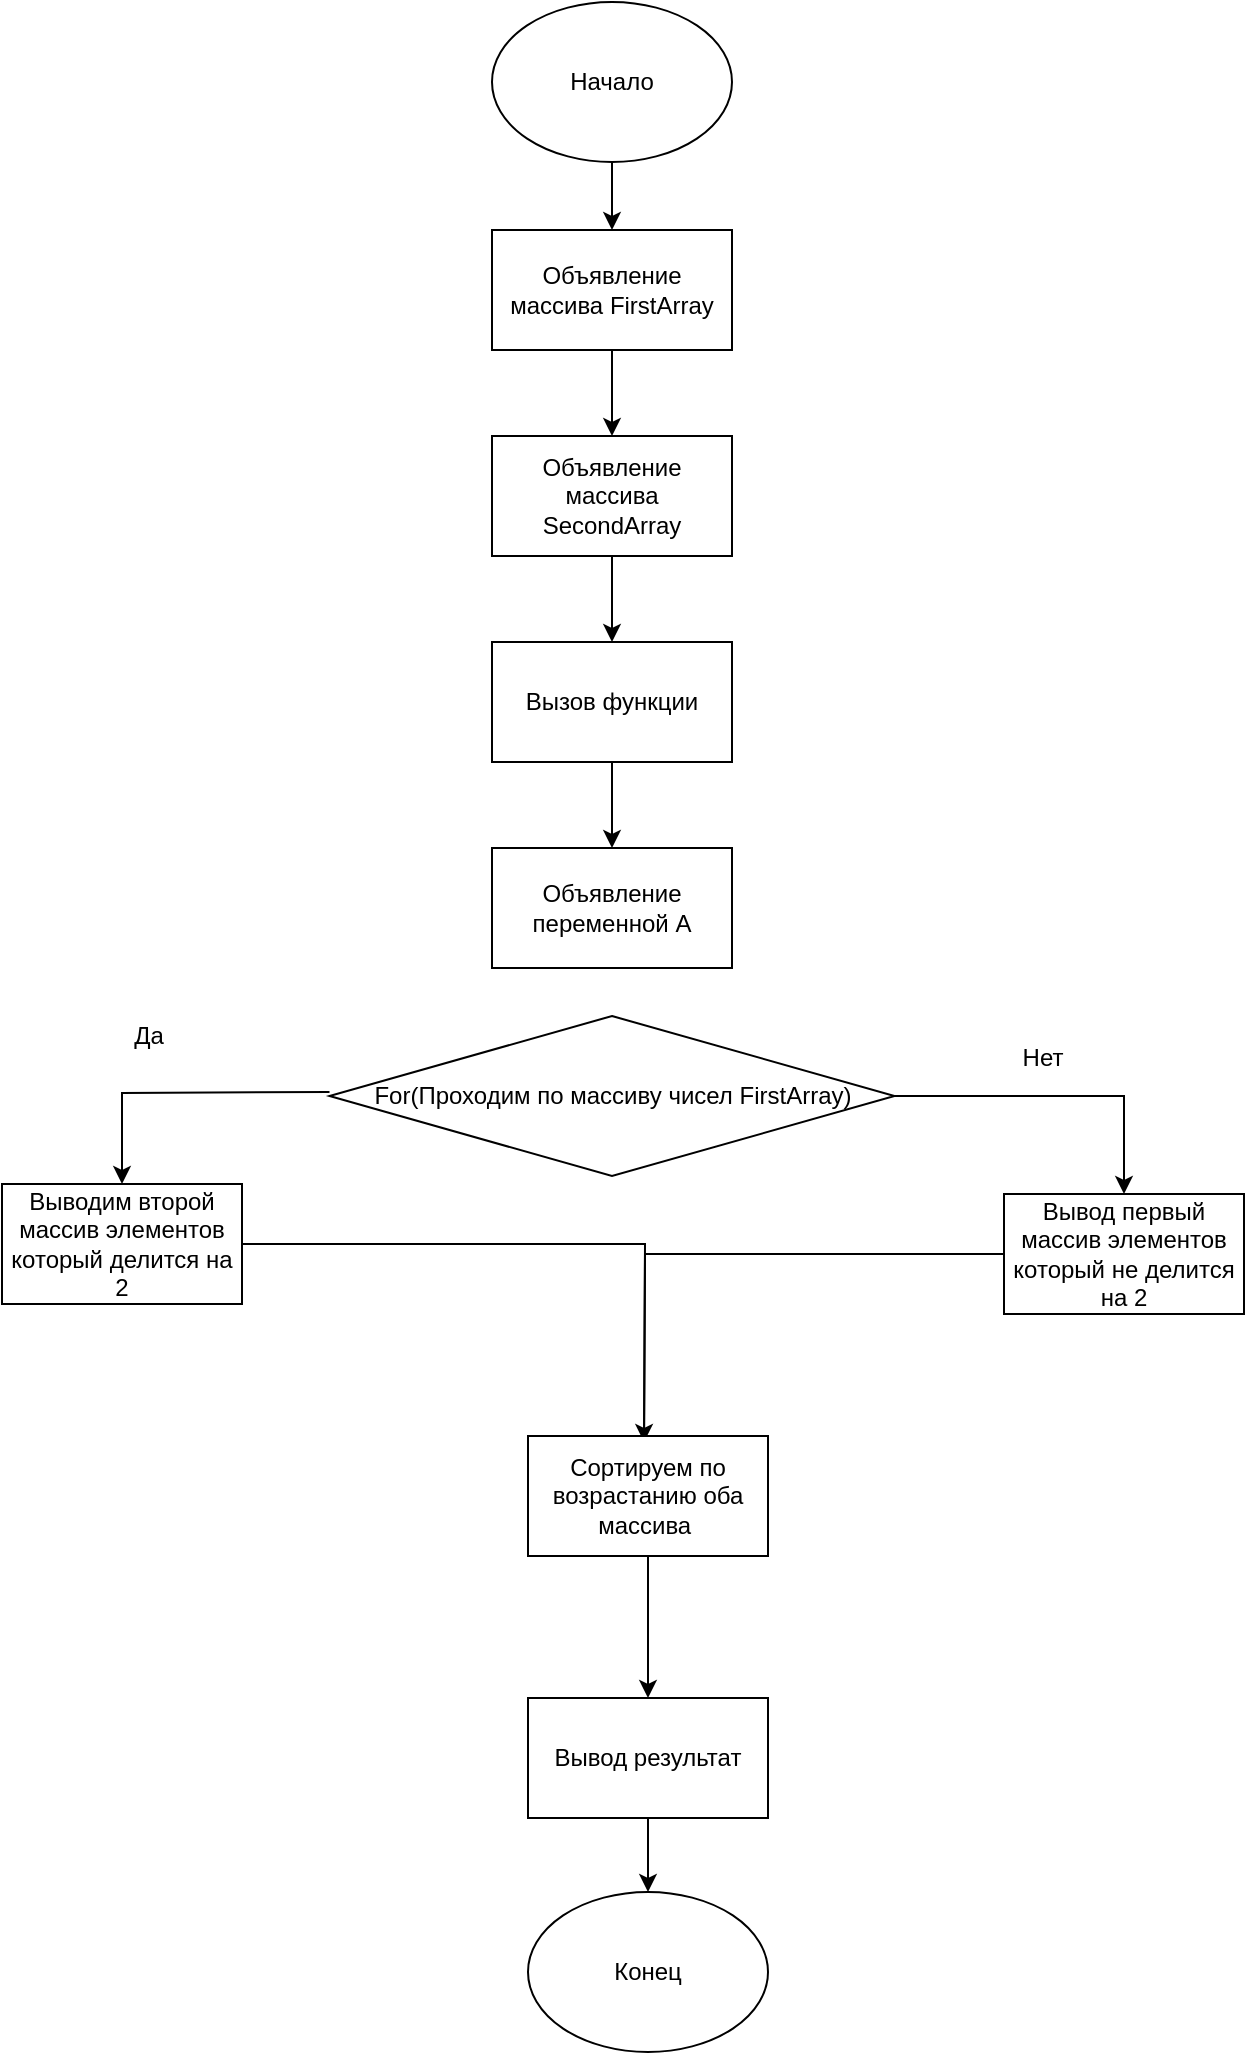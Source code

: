 <mxfile version="24.2.7" type="device">
  <diagram name="Страница — 1" id="m-sQfRKrOvXeBo0wSmBC">
    <mxGraphModel dx="1194" dy="716" grid="0" gridSize="10" guides="1" tooltips="1" connect="1" arrows="1" fold="1" page="1" pageScale="1" pageWidth="827" pageHeight="1169" math="0" shadow="0">
      <root>
        <mxCell id="0" />
        <mxCell id="1" parent="0" />
        <mxCell id="suDCfBg5-HojD45NWHzA-9" style="edgeStyle=orthogonalEdgeStyle;rounded=0;orthogonalLoop=1;jettySize=auto;html=1;" edge="1" parent="1" source="suDCfBg5-HojD45NWHzA-1" target="suDCfBg5-HojD45NWHzA-2">
          <mxGeometry relative="1" as="geometry" />
        </mxCell>
        <mxCell id="suDCfBg5-HojD45NWHzA-1" value="Начало" style="ellipse;whiteSpace=wrap;html=1;" vertex="1" parent="1">
          <mxGeometry x="357" y="59" width="120" height="80" as="geometry" />
        </mxCell>
        <mxCell id="suDCfBg5-HojD45NWHzA-6" style="edgeStyle=orthogonalEdgeStyle;rounded=0;orthogonalLoop=1;jettySize=auto;html=1;entryX=0.5;entryY=0;entryDx=0;entryDy=0;" edge="1" parent="1" source="suDCfBg5-HojD45NWHzA-2" target="suDCfBg5-HojD45NWHzA-3">
          <mxGeometry relative="1" as="geometry" />
        </mxCell>
        <mxCell id="suDCfBg5-HojD45NWHzA-2" value="Объявление массива FirstArray" style="rounded=0;whiteSpace=wrap;html=1;" vertex="1" parent="1">
          <mxGeometry x="357" y="173" width="120" height="60" as="geometry" />
        </mxCell>
        <mxCell id="suDCfBg5-HojD45NWHzA-7" style="edgeStyle=orthogonalEdgeStyle;rounded=0;orthogonalLoop=1;jettySize=auto;html=1;entryX=0.5;entryY=0;entryDx=0;entryDy=0;" edge="1" parent="1" source="suDCfBg5-HojD45NWHzA-3" target="suDCfBg5-HojD45NWHzA-4">
          <mxGeometry relative="1" as="geometry" />
        </mxCell>
        <mxCell id="suDCfBg5-HojD45NWHzA-3" value="Объявление массива SecondArray" style="rounded=0;whiteSpace=wrap;html=1;" vertex="1" parent="1">
          <mxGeometry x="357" y="276" width="120" height="60" as="geometry" />
        </mxCell>
        <mxCell id="suDCfBg5-HojD45NWHzA-8" style="edgeStyle=orthogonalEdgeStyle;rounded=0;orthogonalLoop=1;jettySize=auto;html=1;entryX=0.5;entryY=0;entryDx=0;entryDy=0;" edge="1" parent="1" source="suDCfBg5-HojD45NWHzA-4" target="suDCfBg5-HojD45NWHzA-5">
          <mxGeometry relative="1" as="geometry" />
        </mxCell>
        <mxCell id="suDCfBg5-HojD45NWHzA-4" value="Вызов функции" style="rounded=0;whiteSpace=wrap;html=1;" vertex="1" parent="1">
          <mxGeometry x="357" y="379" width="120" height="60" as="geometry" />
        </mxCell>
        <mxCell id="suDCfBg5-HojD45NWHzA-5" value="Объявление переменной A" style="rounded=0;whiteSpace=wrap;html=1;" vertex="1" parent="1">
          <mxGeometry x="357" y="482" width="120" height="60" as="geometry" />
        </mxCell>
        <mxCell id="suDCfBg5-HojD45NWHzA-12" value="" style="edgeStyle=orthogonalEdgeStyle;rounded=0;orthogonalLoop=1;jettySize=auto;html=1;" edge="1" parent="1" target="suDCfBg5-HojD45NWHzA-11">
          <mxGeometry relative="1" as="geometry">
            <mxPoint x="275.75" y="604" as="sourcePoint" />
          </mxGeometry>
        </mxCell>
        <mxCell id="suDCfBg5-HojD45NWHzA-15" style="edgeStyle=orthogonalEdgeStyle;rounded=0;orthogonalLoop=1;jettySize=auto;html=1;" edge="1" parent="1" source="suDCfBg5-HojD45NWHzA-10" target="suDCfBg5-HojD45NWHzA-16">
          <mxGeometry relative="1" as="geometry">
            <mxPoint x="676" y="649" as="targetPoint" />
          </mxGeometry>
        </mxCell>
        <mxCell id="suDCfBg5-HojD45NWHzA-10" value="For(Проходим по массиву чисел FirstArray)" style="rhombus;whiteSpace=wrap;html=1;" vertex="1" parent="1">
          <mxGeometry x="275.75" y="566" width="282.5" height="80" as="geometry" />
        </mxCell>
        <mxCell id="suDCfBg5-HojD45NWHzA-18" style="edgeStyle=orthogonalEdgeStyle;rounded=0;orthogonalLoop=1;jettySize=auto;html=1;" edge="1" parent="1" source="suDCfBg5-HojD45NWHzA-11">
          <mxGeometry relative="1" as="geometry">
            <mxPoint x="433" y="786" as="targetPoint" />
          </mxGeometry>
        </mxCell>
        <mxCell id="suDCfBg5-HojD45NWHzA-11" value="Выводим второй массив элементов который делится на 2" style="whiteSpace=wrap;html=1;" vertex="1" parent="1">
          <mxGeometry x="112" y="650" width="120" height="60" as="geometry" />
        </mxCell>
        <mxCell id="suDCfBg5-HojD45NWHzA-13" value="Да&lt;div&gt;&lt;br&gt;&lt;/div&gt;" style="text;html=1;align=center;verticalAlign=middle;resizable=0;points=[];autosize=1;strokeColor=none;fillColor=none;" vertex="1" parent="1">
          <mxGeometry x="168" y="562" width="33" height="41" as="geometry" />
        </mxCell>
        <mxCell id="suDCfBg5-HojD45NWHzA-19" style="edgeStyle=orthogonalEdgeStyle;rounded=0;orthogonalLoop=1;jettySize=auto;html=1;" edge="1" parent="1" source="suDCfBg5-HojD45NWHzA-16">
          <mxGeometry relative="1" as="geometry">
            <mxPoint x="433" y="779" as="targetPoint" />
          </mxGeometry>
        </mxCell>
        <mxCell id="suDCfBg5-HojD45NWHzA-16" value="Вывод первый массив элементов который не делится на 2" style="rounded=0;whiteSpace=wrap;html=1;" vertex="1" parent="1">
          <mxGeometry x="613" y="655" width="120" height="60" as="geometry" />
        </mxCell>
        <mxCell id="suDCfBg5-HojD45NWHzA-17" value="Нет" style="text;html=1;align=center;verticalAlign=middle;resizable=0;points=[];autosize=1;strokeColor=none;fillColor=none;" vertex="1" parent="1">
          <mxGeometry x="613" y="574" width="38" height="26" as="geometry" />
        </mxCell>
        <mxCell id="suDCfBg5-HojD45NWHzA-22" value="" style="edgeStyle=orthogonalEdgeStyle;rounded=0;orthogonalLoop=1;jettySize=auto;html=1;" edge="1" parent="1" source="suDCfBg5-HojD45NWHzA-20" target="suDCfBg5-HojD45NWHzA-21">
          <mxGeometry relative="1" as="geometry" />
        </mxCell>
        <mxCell id="suDCfBg5-HojD45NWHzA-20" value="Сортируем по возрастанию оба массива&amp;nbsp;" style="rounded=0;whiteSpace=wrap;html=1;" vertex="1" parent="1">
          <mxGeometry x="375" y="776" width="120" height="60" as="geometry" />
        </mxCell>
        <mxCell id="suDCfBg5-HojD45NWHzA-23" style="edgeStyle=orthogonalEdgeStyle;rounded=0;orthogonalLoop=1;jettySize=auto;html=1;" edge="1" parent="1" source="suDCfBg5-HojD45NWHzA-21" target="suDCfBg5-HojD45NWHzA-24">
          <mxGeometry relative="1" as="geometry">
            <mxPoint x="435" y="1030" as="targetPoint" />
          </mxGeometry>
        </mxCell>
        <mxCell id="suDCfBg5-HojD45NWHzA-21" value="Вывод результат" style="whiteSpace=wrap;html=1;rounded=0;" vertex="1" parent="1">
          <mxGeometry x="375" y="907" width="120" height="60" as="geometry" />
        </mxCell>
        <mxCell id="suDCfBg5-HojD45NWHzA-24" value="Конец" style="ellipse;whiteSpace=wrap;html=1;" vertex="1" parent="1">
          <mxGeometry x="375" y="1004" width="120" height="80" as="geometry" />
        </mxCell>
      </root>
    </mxGraphModel>
  </diagram>
</mxfile>
